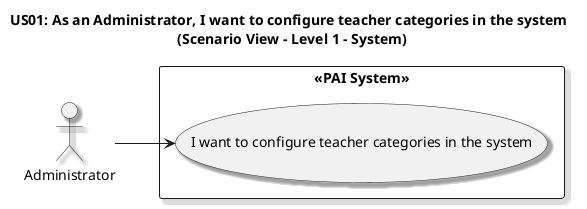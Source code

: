 @startuml

title US01: As an Administrator, I want to configure teacher categories in the system \n (Scenario View - Level 1 - System)

skinparam defaultTextAlignment center
skinparam shadowing true

left to right direction
skinparam packageStyle rectangle

actor "Administrator" as admin

rectangle "<<PAI System>>" {
    usecase "I want to configure teacher categories in the system" as UC01
}

admin --> UC01

@enduml